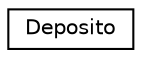digraph "Graphical Class Hierarchy"
{
 // LATEX_PDF_SIZE
  edge [fontname="Helvetica",fontsize="10",labelfontname="Helvetica",labelfontsize="10"];
  node [fontname="Helvetica",fontsize="10",shape=record];
  rankdir="LR";
  Node0 [label="Deposito",height=0.2,width=0.4,color="black", fillcolor="white", style="filled",URL="$classDeposito.html",tooltip=" "];
}
